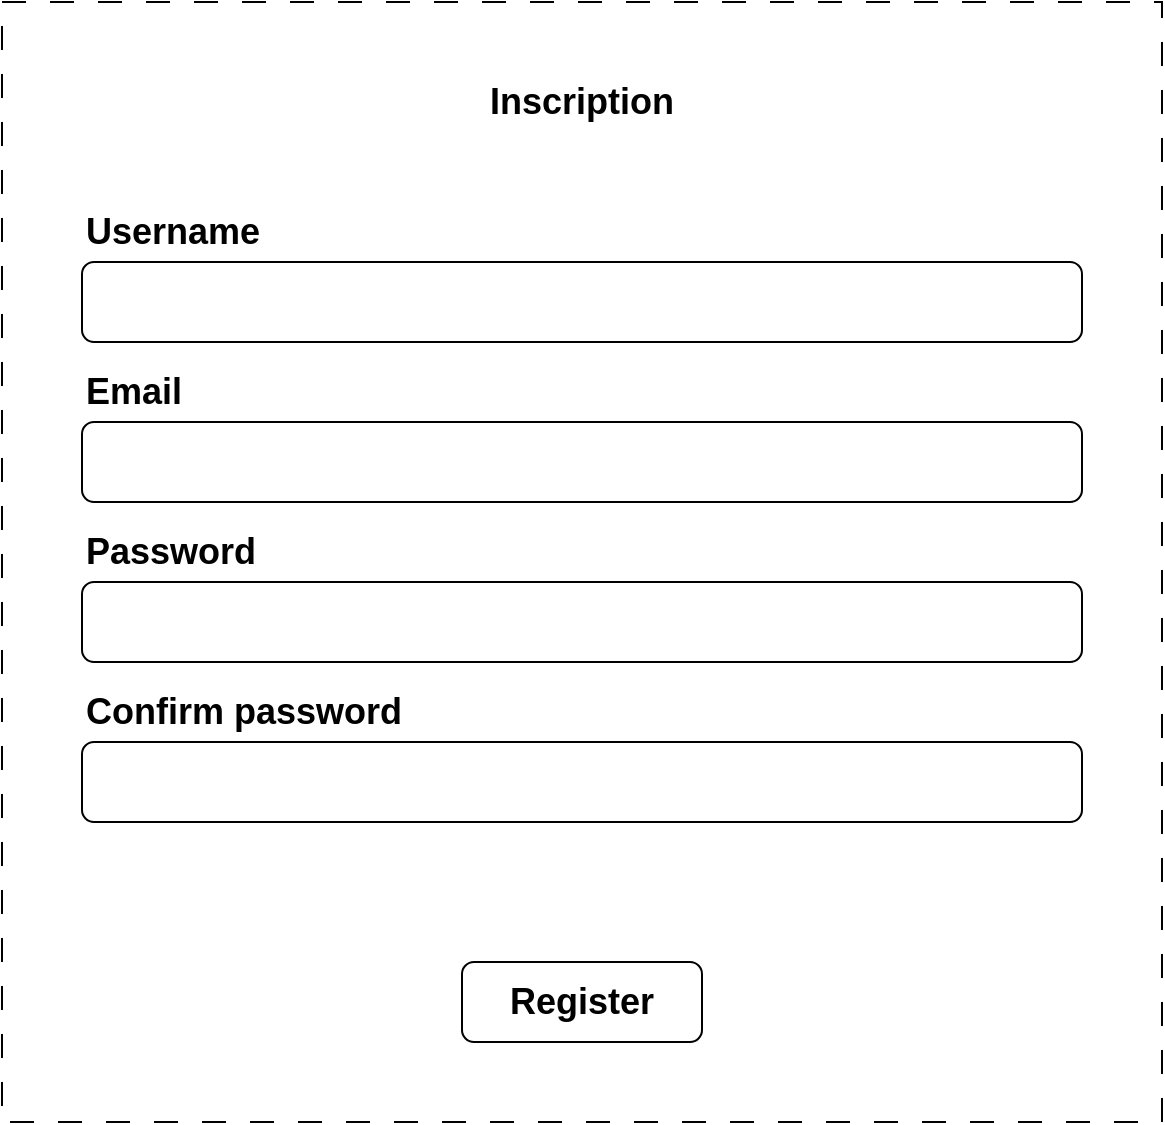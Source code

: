 <mxfile>
    <diagram id="_QdZkbSk5EzF3d8l_iaZ" name="Sign in formular">
        <mxGraphModel dx="2619" dy="1219" grid="1" gridSize="10" guides="1" tooltips="1" connect="1" arrows="1" fold="1" page="1" pageScale="1" pageWidth="827" pageHeight="1169" math="0" shadow="0">
            <root>
                <mxCell id="0"/>
                <mxCell id="1" parent="0"/>
                <mxCell id="0Mq9SrcqbyMh0J2Xj9vl-1" value="" style="rounded=0;whiteSpace=wrap;html=1;fillColor=none;dashed=1;dashPattern=12 12;" parent="1" vertex="1">
                    <mxGeometry x="120" y="280" width="580" height="560" as="geometry"/>
                </mxCell>
                <mxCell id="0Mq9SrcqbyMh0J2Xj9vl-2" value="&lt;font style=&quot;font-size: 18px;&quot;&gt;&lt;b style=&quot;&quot;&gt;Inscription&lt;/b&gt;&lt;/font&gt;" style="rounded=1;whiteSpace=wrap;html=1;fillColor=none;strokeColor=none;" parent="1" vertex="1">
                    <mxGeometry x="180" y="300" width="460" height="60" as="geometry"/>
                </mxCell>
                <mxCell id="0Mq9SrcqbyMh0J2Xj9vl-9" value="" style="group" parent="1" vertex="1" connectable="0">
                    <mxGeometry x="160" y="380" width="500" height="70" as="geometry"/>
                </mxCell>
                <mxCell id="0Mq9SrcqbyMh0J2Xj9vl-3" value="" style="rounded=1;whiteSpace=wrap;html=1;fillColor=none;" parent="0Mq9SrcqbyMh0J2Xj9vl-9" vertex="1">
                    <mxGeometry y="30" width="500" height="40" as="geometry"/>
                </mxCell>
                <mxCell id="0Mq9SrcqbyMh0J2Xj9vl-4" value="&lt;font style=&quot;font-size: 18px;&quot;&gt;&lt;b style=&quot;&quot;&gt;Username&lt;/b&gt;&lt;/font&gt;" style="text;html=1;align=left;verticalAlign=middle;whiteSpace=wrap;rounded=0;" parent="0Mq9SrcqbyMh0J2Xj9vl-9" vertex="1">
                    <mxGeometry width="80" height="30" as="geometry"/>
                </mxCell>
                <mxCell id="0Mq9SrcqbyMh0J2Xj9vl-10" value="" style="group" parent="1" vertex="1" connectable="0">
                    <mxGeometry x="160" y="460" width="500" height="70" as="geometry"/>
                </mxCell>
                <mxCell id="0Mq9SrcqbyMh0J2Xj9vl-11" value="" style="rounded=1;whiteSpace=wrap;html=1;fillColor=none;" parent="0Mq9SrcqbyMh0J2Xj9vl-10" vertex="1">
                    <mxGeometry y="30" width="500" height="40" as="geometry"/>
                </mxCell>
                <mxCell id="0Mq9SrcqbyMh0J2Xj9vl-12" value="&lt;font style=&quot;font-size: 18px;&quot;&gt;&lt;b style=&quot;&quot;&gt;Email&lt;/b&gt;&lt;/font&gt;" style="text;html=1;align=left;verticalAlign=middle;whiteSpace=wrap;rounded=0;" parent="0Mq9SrcqbyMh0J2Xj9vl-10" vertex="1">
                    <mxGeometry width="80" height="30" as="geometry"/>
                </mxCell>
                <mxCell id="0Mq9SrcqbyMh0J2Xj9vl-13" value="" style="group" parent="1" vertex="1" connectable="0">
                    <mxGeometry x="160" y="540" width="500" height="70" as="geometry"/>
                </mxCell>
                <mxCell id="0Mq9SrcqbyMh0J2Xj9vl-14" value="" style="rounded=1;whiteSpace=wrap;html=1;fillColor=none;" parent="0Mq9SrcqbyMh0J2Xj9vl-13" vertex="1">
                    <mxGeometry y="30" width="500" height="40" as="geometry"/>
                </mxCell>
                <mxCell id="0Mq9SrcqbyMh0J2Xj9vl-15" value="&lt;font style=&quot;font-size: 18px;&quot;&gt;&lt;b style=&quot;&quot;&gt;Password&lt;/b&gt;&lt;/font&gt;" style="text;html=1;align=left;verticalAlign=middle;whiteSpace=wrap;rounded=0;" parent="0Mq9SrcqbyMh0J2Xj9vl-13" vertex="1">
                    <mxGeometry width="80" height="30" as="geometry"/>
                </mxCell>
                <mxCell id="0Mq9SrcqbyMh0J2Xj9vl-16" value="" style="group" parent="1" vertex="1" connectable="0">
                    <mxGeometry x="160" y="620" width="500" height="70" as="geometry"/>
                </mxCell>
                <mxCell id="0Mq9SrcqbyMh0J2Xj9vl-17" value="" style="rounded=1;whiteSpace=wrap;html=1;fillColor=none;" parent="0Mq9SrcqbyMh0J2Xj9vl-16" vertex="1">
                    <mxGeometry y="30" width="500" height="40" as="geometry"/>
                </mxCell>
                <mxCell id="0Mq9SrcqbyMh0J2Xj9vl-18" value="&lt;font style=&quot;font-size: 18px;&quot;&gt;&lt;b style=&quot;&quot;&gt;Confirm password&lt;/b&gt;&lt;/font&gt;" style="text;html=1;align=left;verticalAlign=middle;whiteSpace=wrap;rounded=0;" parent="0Mq9SrcqbyMh0J2Xj9vl-16" vertex="1">
                    <mxGeometry width="170" height="30" as="geometry"/>
                </mxCell>
                <mxCell id="0Mq9SrcqbyMh0J2Xj9vl-19" value="&lt;font style=&quot;font-size: 18px;&quot;&gt;&lt;b style=&quot;&quot;&gt;Register&lt;/b&gt;&lt;/font&gt;" style="rounded=1;whiteSpace=wrap;html=1;fillColor=none;" parent="1" vertex="1">
                    <mxGeometry x="350" y="760" width="120" height="40" as="geometry"/>
                </mxCell>
            </root>
        </mxGraphModel>
    </diagram>
    <diagram id="a5q8Db3jO8Ce3XzCRfkV" name="Create character formular">
        <mxGraphModel dx="2619" dy="1219" grid="1" gridSize="10" guides="1" tooltips="1" connect="1" arrows="1" fold="1" page="1" pageScale="1" pageWidth="827" pageHeight="1169" math="0" shadow="0">
            <root>
                <mxCell id="0"/>
                <mxCell id="1" parent="0"/>
                <mxCell id="Rx_zkPt7mLb9L7ua_0xA-2" value="" style="group;strokeColor=none;" parent="1" vertex="1" connectable="0">
                    <mxGeometry x="84" y="105" width="660" height="1020" as="geometry"/>
                </mxCell>
                <mxCell id="hdz6LkJs9ooYk4oh0zCT-1" value="" style="rounded=0;whiteSpace=wrap;html=1;fillColor=none;strokeColor=default;dashed=1;dashPattern=12 12;" parent="Rx_zkPt7mLb9L7ua_0xA-2" vertex="1">
                    <mxGeometry width="660" height="1020" as="geometry"/>
                </mxCell>
                <mxCell id="hdz6LkJs9ooYk4oh0zCT-2" value="&lt;font style=&quot;font-size: 18px;&quot;&gt;&lt;b style=&quot;&quot;&gt;New character&lt;/b&gt;&lt;/font&gt;" style="rounded=1;whiteSpace=wrap;html=1;fillColor=none;strokeColor=none;" parent="Rx_zkPt7mLb9L7ua_0xA-2" vertex="1">
                    <mxGeometry x="75" y="14.998" width="510" height="80.447" as="geometry"/>
                </mxCell>
                <mxCell id="Rx_zkPt7mLb9L7ua_0xA-1" value="&lt;font style=&quot;font-size: 18px;&quot;&gt;&lt;b style=&quot;&quot;&gt;Create&lt;/b&gt;&lt;/font&gt;" style="rounded=1;whiteSpace=wrap;html=1;fillColor=none;" parent="Rx_zkPt7mLb9L7ua_0xA-2" vertex="1">
                    <mxGeometry x="270" y="944.996" width="120" height="53.631" as="geometry"/>
                </mxCell>
                <mxCell id="helb7fJqIWbLtDzlnOM7-42" value="" style="edgeStyle=none;html=1;" edge="1" parent="Rx_zkPt7mLb9L7ua_0xA-2" source="yId_ooQYnkK4q3Unv11r-3" target="hdz6LkJs9ooYk4oh0zCT-2">
                    <mxGeometry relative="1" as="geometry"/>
                </mxCell>
                <mxCell id="helb7fJqIWbLtDzlnOM7-9" value="" style="rounded=1;whiteSpace=wrap;html=1;fillColor=none;" vertex="1" parent="Rx_zkPt7mLb9L7ua_0xA-2">
                    <mxGeometry x="196" y="245" width="50" height="50" as="geometry"/>
                </mxCell>
                <mxCell id="helb7fJqIWbLtDzlnOM7-8" value="" style="rounded=1;whiteSpace=wrap;html=1;fillColor=none;" vertex="1" parent="Rx_zkPt7mLb9L7ua_0xA-2">
                    <mxGeometry x="340" y="245" width="50" height="50" as="geometry"/>
                </mxCell>
                <mxCell id="helb7fJqIWbLtDzlnOM7-7" value="" style="rounded=1;whiteSpace=wrap;html=1;fillColor=none;" vertex="1" parent="Rx_zkPt7mLb9L7ua_0xA-2">
                    <mxGeometry x="266" y="245" width="50" height="50" as="geometry"/>
                </mxCell>
                <mxCell id="helb7fJqIWbLtDzlnOM7-11" value="" style="rounded=1;whiteSpace=wrap;html=1;fillColor=none;" vertex="1" parent="Rx_zkPt7mLb9L7ua_0xA-2">
                    <mxGeometry x="486" y="245" width="50" height="50" as="geometry"/>
                </mxCell>
                <mxCell id="helb7fJqIWbLtDzlnOM7-10" value="" style="rounded=1;whiteSpace=wrap;html=1;fillColor=none;" vertex="1" parent="Rx_zkPt7mLb9L7ua_0xA-2">
                    <mxGeometry x="416" y="245" width="50" height="50" as="geometry"/>
                </mxCell>
                <mxCell id="helb7fJqIWbLtDzlnOM7-30" value="" style="rounded=1;whiteSpace=wrap;html=1;fillColor=none;" vertex="1" parent="Rx_zkPt7mLb9L7ua_0xA-2">
                    <mxGeometry x="555" y="305" width="50" height="50" as="geometry"/>
                </mxCell>
                <mxCell id="helb7fJqIWbLtDzlnOM7-29" value="" style="rounded=1;whiteSpace=wrap;html=1;fillColor=none;" vertex="1" parent="Rx_zkPt7mLb9L7ua_0xA-2">
                    <mxGeometry x="486" y="305" width="50" height="50" as="geometry"/>
                </mxCell>
                <mxCell id="helb7fJqIWbLtDzlnOM7-27" value="" style="rounded=1;whiteSpace=wrap;html=1;fillColor=none;" vertex="1" parent="Rx_zkPt7mLb9L7ua_0xA-2">
                    <mxGeometry x="340" y="305" width="50" height="50" as="geometry"/>
                </mxCell>
                <mxCell id="helb7fJqIWbLtDzlnOM7-26" value="" style="rounded=1;whiteSpace=wrap;html=1;fillColor=none;" vertex="1" parent="Rx_zkPt7mLb9L7ua_0xA-2">
                    <mxGeometry x="266" y="305" width="50" height="50" as="geometry"/>
                </mxCell>
                <mxCell id="helb7fJqIWbLtDzlnOM7-25" value="" style="rounded=1;whiteSpace=wrap;html=1;fillColor=none;" vertex="1" parent="Rx_zkPt7mLb9L7ua_0xA-2">
                    <mxGeometry x="196" y="305" width="50" height="50" as="geometry"/>
                </mxCell>
                <mxCell id="helb7fJqIWbLtDzlnOM7-32" value="" style="rounded=1;whiteSpace=wrap;html=1;fillColor=none;" vertex="1" parent="Rx_zkPt7mLb9L7ua_0xA-2">
                    <mxGeometry x="55" y="305" width="50" height="50" as="geometry"/>
                </mxCell>
                <mxCell id="helb7fJqIWbLtDzlnOM7-31" value="" style="rounded=1;whiteSpace=wrap;html=1;fillColor=none;" vertex="1" parent="Rx_zkPt7mLb9L7ua_0xA-2">
                    <mxGeometry x="126" y="305" width="50" height="50" as="geometry"/>
                </mxCell>
                <mxCell id="helb7fJqIWbLtDzlnOM7-36" value="" style="rounded=1;whiteSpace=wrap;html=1;fillColor=none;" vertex="1" parent="Rx_zkPt7mLb9L7ua_0xA-2">
                    <mxGeometry x="236" y="365" width="50" height="50" as="geometry"/>
                </mxCell>
                <mxCell id="helb7fJqIWbLtDzlnOM7-4" value="&lt;b style=&quot;&quot;&gt;&lt;font style=&quot;font-size: 18px;&quot;&gt;Breed&lt;/font&gt;&lt;/b&gt;" style="text;html=1;align=center;verticalAlign=middle;whiteSpace=wrap;rounded=0;" vertex="1" parent="Rx_zkPt7mLb9L7ua_0xA-2">
                    <mxGeometry x="286" y="195" width="88" height="40" as="geometry"/>
                </mxCell>
                <mxCell id="helb7fJqIWbLtDzlnOM7-12" value="" style="rounded=1;whiteSpace=wrap;html=1;fillColor=none;" vertex="1" parent="Rx_zkPt7mLb9L7ua_0xA-2">
                    <mxGeometry x="555" y="245" width="50" height="50" as="geometry"/>
                </mxCell>
                <mxCell id="helb7fJqIWbLtDzlnOM7-14" value="&lt;font style=&quot;font-size: 10px;&quot;&gt;miniature&lt;/font&gt;" style="rounded=1;whiteSpace=wrap;html=1;fillColor=none;" vertex="1" parent="Rx_zkPt7mLb9L7ua_0xA-2">
                    <mxGeometry x="55" y="245" width="50" height="50" as="geometry"/>
                </mxCell>
                <mxCell id="helb7fJqIWbLtDzlnOM7-6" value="" style="rounded=1;whiteSpace=wrap;html=1;fillColor=none;" vertex="1" parent="Rx_zkPt7mLb9L7ua_0xA-2">
                    <mxGeometry x="126" y="245" width="50" height="50" as="geometry"/>
                </mxCell>
                <mxCell id="helb7fJqIWbLtDzlnOM7-28" value="" style="rounded=1;whiteSpace=wrap;html=1;fillColor=none;" vertex="1" parent="Rx_zkPt7mLb9L7ua_0xA-2">
                    <mxGeometry x="416" y="305" width="50" height="50" as="geometry"/>
                </mxCell>
                <mxCell id="helb7fJqIWbLtDzlnOM7-34" value="" style="rounded=1;whiteSpace=wrap;html=1;fillColor=none;" vertex="1" parent="Rx_zkPt7mLb9L7ua_0xA-2">
                    <mxGeometry x="305" y="365" width="50" height="50" as="geometry"/>
                </mxCell>
                <mxCell id="helb7fJqIWbLtDzlnOM7-35" value="" style="rounded=1;whiteSpace=wrap;html=1;fillColor=none;" vertex="1" parent="Rx_zkPt7mLb9L7ua_0xA-2">
                    <mxGeometry x="374" y="365" width="50" height="50" as="geometry"/>
                </mxCell>
                <mxCell id="helb7fJqIWbLtDzlnOM7-37" value="&lt;span style=&quot;font-size: 18px;&quot;&gt;&lt;b&gt;Sex&lt;/b&gt;&lt;/span&gt;" style="text;html=1;align=center;verticalAlign=middle;whiteSpace=wrap;rounded=0;" vertex="1" parent="Rx_zkPt7mLb9L7ua_0xA-2">
                    <mxGeometry x="286" y="435" width="88" height="40" as="geometry"/>
                </mxCell>
                <mxCell id="helb7fJqIWbLtDzlnOM7-38" value="icon" style="rounded=1;whiteSpace=wrap;html=1;fillColor=none;" vertex="1" parent="Rx_zkPt7mLb9L7ua_0xA-2">
                    <mxGeometry x="266" y="480" width="50" height="50" as="geometry"/>
                </mxCell>
                <mxCell id="helb7fJqIWbLtDzlnOM7-39" value="" style="rounded=1;whiteSpace=wrap;html=1;fillColor=none;" vertex="1" parent="Rx_zkPt7mLb9L7ua_0xA-2">
                    <mxGeometry x="346" y="480" width="50" height="50" as="geometry"/>
                </mxCell>
                <mxCell id="helb7fJqIWbLtDzlnOM7-45" value="" style="group" vertex="1" connectable="0" parent="Rx_zkPt7mLb9L7ua_0xA-2">
                    <mxGeometry x="55" y="95.449" width="550" height="93.855" as="geometry"/>
                </mxCell>
                <mxCell id="yId_ooQYnkK4q3Unv11r-1" value="" style="group" parent="helb7fJqIWbLtDzlnOM7-45" vertex="1" connectable="0">
                    <mxGeometry width="550" height="93.855" as="geometry"/>
                </mxCell>
                <mxCell id="yId_ooQYnkK4q3Unv11r-2" value="" style="rounded=1;whiteSpace=wrap;html=1;fillColor=none;" parent="yId_ooQYnkK4q3Unv11r-1" vertex="1">
                    <mxGeometry y="40.22" width="550" height="39.78" as="geometry"/>
                </mxCell>
                <mxCell id="yId_ooQYnkK4q3Unv11r-3" value="&lt;b style=&quot;&quot;&gt;&lt;font style=&quot;font-size: 18px;&quot;&gt;Name&lt;/font&gt;&lt;/b&gt;" style="text;html=1;align=center;verticalAlign=middle;whiteSpace=wrap;rounded=0;" parent="helb7fJqIWbLtDzlnOM7-45" vertex="1">
                    <mxGeometry x="231" y="1.421e-14" width="88" height="40.223" as="geometry"/>
                </mxCell>
                <mxCell id="helb7fJqIWbLtDzlnOM7-46" value="" style="group" vertex="1" connectable="0" parent="Rx_zkPt7mLb9L7ua_0xA-2">
                    <mxGeometry x="55" y="534.999" width="550" height="93.855" as="geometry"/>
                </mxCell>
                <mxCell id="helb7fJqIWbLtDzlnOM7-47" value="" style="group" vertex="1" connectable="0" parent="helb7fJqIWbLtDzlnOM7-46">
                    <mxGeometry width="550" height="93.855" as="geometry"/>
                </mxCell>
                <mxCell id="helb7fJqIWbLtDzlnOM7-48" value="" style="rounded=1;whiteSpace=wrap;html=1;fillColor=none;" vertex="1" parent="helb7fJqIWbLtDzlnOM7-47">
                    <mxGeometry y="40.22" width="550" height="39.78" as="geometry"/>
                </mxCell>
                <mxCell id="helb7fJqIWbLtDzlnOM7-49" value="&lt;b style=&quot;&quot;&gt;&lt;font style=&quot;font-size: 18px;&quot;&gt;Level&lt;/font&gt;&lt;/b&gt;&lt;span style=&quot;font-family: monospace; font-size: 0px; text-align: start; text-wrap-mode: nowrap;&quot;&gt;%3CmxGraphModel%3E%3Croot%3E%3CmxCell%20id%3D%220%22%2F%3E%3CmxCell%20id%3D%221%22%20parent%3D%220%22%2F%3E%3CmxCell%20id%3D%222%22%20value%3D%22%22%20style%3D%22group%22%20vertex%3D%221%22%20connectable%3D%220%22%20parent%3D%221%22%3E%3CmxGeometry%20x%3D%22139%22%20y%3D%22200.449%22%20width%3D%22550%22%20height%3D%2293.855%22%20as%3D%22geometry%22%2F%3E%3C%2FmxCell%3E%3CmxCell%20id%3D%223%22%20value%3D%22%22%20style%3D%22group%22%20vertex%3D%221%22%20connectable%3D%220%22%20parent%3D%222%22%3E%3CmxGeometry%20width%3D%22550%22%20height%3D%2293.855%22%20as%3D%22geometry%22%2F%3E%3C%2FmxCell%3E%3CmxCell%20id%3D%224%22%20value%3D%22%22%20style%3D%22rounded%3D1%3BwhiteSpace%3Dwrap%3Bhtml%3D1%3BfillColor%3Dnone%3B%22%20vertex%3D%221%22%20parent%3D%223%22%3E%3CmxGeometry%20y%3D%2240.22%22%20width%3D%22550%22%20height%3D%2239.78%22%20as%3D%22geometry%22%2F%3E%3C%2FmxCell%3E%3CmxCell%20id%3D%225%22%20value%3D%22%26lt%3Bb%20style%3D%26quot%3B%26quot%3B%26gt%3B%26lt%3Bfont%20style%3D%26quot%3Bfont-size%3A%2018px%3B%26quot%3B%26gt%3BName%26lt%3B%2Ffont%26gt%3B%26lt%3B%2Fb%26gt%3B%22%20style%3D%22text%3Bhtml%3D1%3Balign%3Dcenter%3BverticalAlign%3Dmiddle%3BwhiteSpace%3Dwrap%3Brounded%3D0%3B%22%20vertex%3D%221%22%20parent%3D%222%22%3E%3CmxGeometry%20x%3D%22231%22%20y%3D%221.421e-14%22%20width%3D%2288%22%20height%3D%2240.223%22%20as%3D%22geometry%22%2F%3E%3C%2FmxCell%3E%3C%2Froot%3E%3C%2FmxGraphModel%3E&lt;/span&gt;" style="text;html=1;align=center;verticalAlign=middle;whiteSpace=wrap;rounded=0;" vertex="1" parent="helb7fJqIWbLtDzlnOM7-46">
                    <mxGeometry x="231" y="1.421e-14" width="88" height="40.223" as="geometry"/>
                </mxCell>
                <mxCell id="helb7fJqIWbLtDzlnOM7-50" value="" style="group" vertex="1" connectable="0" parent="Rx_zkPt7mLb9L7ua_0xA-2">
                    <mxGeometry x="55" y="624.999" width="550" height="93.855" as="geometry"/>
                </mxCell>
                <mxCell id="helb7fJqIWbLtDzlnOM7-51" value="" style="group" vertex="1" connectable="0" parent="helb7fJqIWbLtDzlnOM7-50">
                    <mxGeometry width="550" height="93.855" as="geometry"/>
                </mxCell>
                <mxCell id="helb7fJqIWbLtDzlnOM7-52" value="" style="rounded=1;whiteSpace=wrap;html=1;fillColor=none;" vertex="1" parent="helb7fJqIWbLtDzlnOM7-51">
                    <mxGeometry y="40.22" width="550" height="39.78" as="geometry"/>
                </mxCell>
                <mxCell id="dU0NIrSi3byDEx4ubJPZ-1" value="" style="endArrow=none;html=1;entryX=0.984;entryY=0.5;entryDx=0;entryDy=0;entryPerimeter=0;exitX=0.947;exitY=0.5;exitDx=0;exitDy=0;exitPerimeter=0;rounded=0;curved=0;" edge="1" parent="helb7fJqIWbLtDzlnOM7-51">
                    <mxGeometry width="50" height="50" relative="1" as="geometry">
                        <mxPoint x="510.085" y="54.315" as="sourcePoint"/>
                        <mxPoint x="530.003" y="54.315" as="targetPoint"/>
                        <Array as="points">
                            <mxPoint x="520.02" y="65.907"/>
                        </Array>
                    </mxGeometry>
                </mxCell>
                <mxCell id="helb7fJqIWbLtDzlnOM7-53" value="&lt;b style=&quot;&quot;&gt;&lt;font style=&quot;font-size: 18px;&quot;&gt;Server&lt;/font&gt;&lt;/b&gt;" style="text;html=1;align=center;verticalAlign=middle;whiteSpace=wrap;rounded=0;" vertex="1" parent="helb7fJqIWbLtDzlnOM7-50">
                    <mxGeometry x="231" y="1.421e-14" width="88" height="40.223" as="geometry"/>
                </mxCell>
                <mxCell id="helb7fJqIWbLtDzlnOM7-54" value="" style="group" vertex="1" connectable="0" parent="Rx_zkPt7mLb9L7ua_0xA-2">
                    <mxGeometry x="55" y="718.849" width="550" height="93.855" as="geometry"/>
                </mxCell>
                <mxCell id="helb7fJqIWbLtDzlnOM7-55" value="" style="group" vertex="1" connectable="0" parent="helb7fJqIWbLtDzlnOM7-54">
                    <mxGeometry width="550" height="93.855" as="geometry"/>
                </mxCell>
                <mxCell id="helb7fJqIWbLtDzlnOM7-56" value="" style="rounded=1;whiteSpace=wrap;html=1;fillColor=none;" vertex="1" parent="helb7fJqIWbLtDzlnOM7-55">
                    <mxGeometry y="40.22" width="550" height="39.78" as="geometry"/>
                </mxCell>
                <mxCell id="dU0NIrSi3byDEx4ubJPZ-2" value="" style="endArrow=none;html=1;entryX=0.984;entryY=0.5;entryDx=0;entryDy=0;entryPerimeter=0;exitX=0.947;exitY=0.5;exitDx=0;exitDy=0;exitPerimeter=0;rounded=0;curved=0;" edge="1" parent="helb7fJqIWbLtDzlnOM7-55">
                    <mxGeometry width="50" height="50" relative="1" as="geometry">
                        <mxPoint x="510.085" y="54.315" as="sourcePoint"/>
                        <mxPoint x="530.003" y="54.315" as="targetPoint"/>
                        <Array as="points">
                            <mxPoint x="520.02" y="65.907"/>
                        </Array>
                    </mxGeometry>
                </mxCell>
                <mxCell id="helb7fJqIWbLtDzlnOM7-57" value="&lt;b style=&quot;&quot;&gt;&lt;font style=&quot;font-size: 18px;&quot;&gt;Alignment&lt;/font&gt;&lt;/b&gt;" style="text;html=1;align=center;verticalAlign=middle;whiteSpace=wrap;rounded=0;" vertex="1" parent="helb7fJqIWbLtDzlnOM7-54">
                    <mxGeometry x="231" y="1.421e-14" width="88" height="40.223" as="geometry"/>
                </mxCell>
                <mxCell id="helb7fJqIWbLtDzlnOM7-58" value="" style="group" vertex="1" connectable="0" parent="Rx_zkPt7mLb9L7ua_0xA-2">
                    <mxGeometry x="55" y="814.999" width="550" height="93.855" as="geometry"/>
                </mxCell>
                <mxCell id="helb7fJqIWbLtDzlnOM7-59" value="" style="group" vertex="1" connectable="0" parent="helb7fJqIWbLtDzlnOM7-58">
                    <mxGeometry width="550" height="93.855" as="geometry"/>
                </mxCell>
                <mxCell id="helb7fJqIWbLtDzlnOM7-60" value="" style="rounded=1;whiteSpace=wrap;html=1;fillColor=none;" vertex="1" parent="helb7fJqIWbLtDzlnOM7-59">
                    <mxGeometry y="40.22" width="550" height="39.78" as="geometry"/>
                </mxCell>
                <mxCell id="helb7fJqIWbLtDzlnOM7-61" value="&lt;b style=&quot;&quot;&gt;&lt;font style=&quot;font-size: 18px;&quot;&gt;Stuff&lt;/font&gt;&lt;/b&gt;" style="text;html=1;align=center;verticalAlign=middle;whiteSpace=wrap;rounded=0;" vertex="1" parent="helb7fJqIWbLtDzlnOM7-58">
                    <mxGeometry x="231" y="1.421e-14" width="88" height="40.223" as="geometry"/>
                </mxCell>
            </root>
        </mxGraphModel>
    </diagram>
    <diagram id="lWshG8tkQZNOWN-XAALz" name="Create event formular">
        <mxGraphModel dx="2619" dy="1219" grid="1" gridSize="10" guides="1" tooltips="1" connect="1" arrows="1" fold="1" page="1" pageScale="1" pageWidth="827" pageHeight="1169" math="0" shadow="0">
            <root>
                <mxCell id="0"/>
                <mxCell id="1" parent="0"/>
                <mxCell id="TQ0X8SdxI20hVZ8ALKdX-4" value="" style="group" parent="1" vertex="1" connectable="0">
                    <mxGeometry x="92" y="170" width="646" height="830.0" as="geometry"/>
                </mxCell>
                <mxCell id="yZfg2o30o9O8EdkErz0c-2" value="" style="rounded=0;whiteSpace=wrap;html=1;fillColor=none;strokeColor=default;dashed=1;dashPattern=12 12;container=0;" parent="TQ0X8SdxI20hVZ8ALKdX-4" vertex="1">
                    <mxGeometry width="646" height="830.0" as="geometry"/>
                </mxCell>
                <mxCell id="yZfg2o30o9O8EdkErz0c-3" value="&lt;font style=&quot;font-size: 18px;&quot;&gt;&lt;b style=&quot;&quot;&gt;New Event&lt;/b&gt;&lt;/font&gt;" style="rounded=1;whiteSpace=wrap;html=1;fillColor=none;strokeColor=none;container=0;" parent="TQ0X8SdxI20hVZ8ALKdX-4" vertex="1">
                    <mxGeometry x="65.409" y="22.133" width="499.182" height="69.553" as="geometry"/>
                </mxCell>
                <mxCell id="yZfg2o30o9O8EdkErz0c-25" value="&lt;font style=&quot;font-size: 18px;&quot;&gt;&lt;b style=&quot;&quot;&gt;Create&lt;/b&gt;&lt;/font&gt;" style="rounded=1;whiteSpace=wrap;html=1;fillColor=none;container=0;" parent="TQ0X8SdxI20hVZ8ALKdX-4" vertex="1">
                    <mxGeometry x="263" y="770" width="117.45" height="38.53" as="geometry"/>
                </mxCell>
                <mxCell id="yZfg2o30o9O8EdkErz0c-5" value="" style="rounded=1;whiteSpace=wrap;html=1;fillColor=none;container=0;" parent="TQ0X8SdxI20hVZ8ALKdX-4" vertex="1">
                    <mxGeometry x="45.83" y="109.996" width="538.33" height="40.834" as="geometry"/>
                </mxCell>
                <mxCell id="yZfg2o30o9O8EdkErz0c-6" value="&lt;b style=&quot;&quot;&gt;&lt;font style=&quot;font-size: 18px;&quot;&gt;Title&lt;/font&gt;&lt;/b&gt;" style="text;html=1;align=left;verticalAlign=middle;whiteSpace=wrap;rounded=0;container=0;" parent="TQ0X8SdxI20hVZ8ALKdX-4" vertex="1">
                    <mxGeometry x="45.83" y="79.37" width="86.133" height="30.626" as="geometry"/>
                </mxCell>
                <mxCell id="yZfg2o30o9O8EdkErz0c-8" value="" style="rounded=1;whiteSpace=wrap;html=1;fillColor=none;container=0;" parent="TQ0X8SdxI20hVZ8ALKdX-4" vertex="1">
                    <mxGeometry x="45.81" y="194.77" width="538.33" height="42.11" as="geometry"/>
                </mxCell>
                <mxCell id="yZfg2o30o9O8EdkErz0c-9" value="&lt;b style=&quot;&quot;&gt;&lt;font style=&quot;font-size: 18px;&quot;&gt;Tag&lt;/font&gt;&lt;/b&gt;" style="text;html=1;align=left;verticalAlign=middle;whiteSpace=wrap;rounded=0;container=0;" parent="TQ0X8SdxI20hVZ8ALKdX-4" vertex="1">
                    <mxGeometry x="45.833" y="159.998" width="86.133" height="34.777" as="geometry"/>
                </mxCell>
                <mxCell id="yZfg2o30o9O8EdkErz0c-10" value="" style="endArrow=none;html=1;entryX=0.984;entryY=0.5;entryDx=0;entryDy=0;entryPerimeter=0;exitX=0.947;exitY=0.5;exitDx=0;exitDy=0;exitPerimeter=0;rounded=0;curved=0;" parent="TQ0X8SdxI20hVZ8ALKdX-4" edge="1">
                    <mxGeometry width="50" height="50" relative="1" as="geometry">
                        <mxPoint x="555.635" y="210.033" as="sourcePoint"/>
                        <mxPoint x="575.553" y="210.033" as="targetPoint"/>
                        <Array as="points">
                            <mxPoint x="565.57" y="221.625"/>
                        </Array>
                    </mxGeometry>
                </mxCell>
                <mxCell id="yZfg2o30o9O8EdkErz0c-12" value="" style="rounded=1;whiteSpace=wrap;html=1;fillColor=none;container=0;" parent="TQ0X8SdxI20hVZ8ALKdX-4" vertex="1">
                    <mxGeometry x="45.83" y="374.78" width="538.33" height="38.48" as="geometry"/>
                </mxCell>
                <mxCell id="yZfg2o30o9O8EdkErz0c-13" value="&lt;b style=&quot;&quot;&gt;&lt;font style=&quot;font-size: 18px;&quot;&gt;Date&lt;/font&gt;&lt;/b&gt;" style="text;html=1;align=left;verticalAlign=middle;whiteSpace=wrap;rounded=0;container=0;" parent="TQ0X8SdxI20hVZ8ALKdX-4" vertex="1">
                    <mxGeometry x="45.833" y="339.999" width="86.133" height="34.777" as="geometry"/>
                </mxCell>
                <mxCell id="yZfg2o30o9O8EdkErz0c-14" value="" style="endArrow=none;html=1;entryX=0.984;entryY=0.5;entryDx=0;entryDy=0;entryPerimeter=0;exitX=0.947;exitY=0.5;exitDx=0;exitDy=0;exitPerimeter=0;rounded=0;curved=0;" parent="TQ0X8SdxI20hVZ8ALKdX-4" edge="1">
                    <mxGeometry width="50" height="50" relative="1" as="geometry">
                        <mxPoint x="555.635" y="298.973" as="sourcePoint"/>
                        <mxPoint x="575.553" y="298.973" as="targetPoint"/>
                        <Array as="points">
                            <mxPoint x="565.57" y="310.566"/>
                        </Array>
                    </mxGeometry>
                </mxCell>
                <mxCell id="yZfg2o30o9O8EdkErz0c-16" value="" style="rounded=1;whiteSpace=wrap;html=1;fillColor=none;container=0;" parent="TQ0X8SdxI20hVZ8ALKdX-4" vertex="1">
                    <mxGeometry x="45.8" y="550" width="538.33" height="36.36" as="geometry"/>
                </mxCell>
                <mxCell id="yZfg2o30o9O8EdkErz0c-17" value="&lt;b style=&quot;&quot;&gt;&lt;font style=&quot;font-size: 18px;&quot;&gt;Max players&lt;/font&gt;&lt;/b&gt;" style="text;html=1;align=left;verticalAlign=middle;whiteSpace=wrap;rounded=0;container=0;" parent="TQ0X8SdxI20hVZ8ALKdX-4" vertex="1">
                    <mxGeometry x="45.83" y="515.22" width="124.17" height="34.78" as="geometry"/>
                </mxCell>
                <mxCell id="yZfg2o30o9O8EdkErz0c-18" value="" style="endArrow=none;html=1;entryX=0.984;entryY=0.5;entryDx=0;entryDy=0;entryPerimeter=0;exitX=0.947;exitY=0.5;exitDx=0;exitDy=0;exitPerimeter=0;rounded=0;curved=0;" parent="TQ0X8SdxI20hVZ8ALKdX-4" edge="1">
                    <mxGeometry width="50" height="50" relative="1" as="geometry">
                        <mxPoint x="555.635" y="562.384" as="sourcePoint"/>
                        <mxPoint x="575.553" y="562.384" as="targetPoint"/>
                        <Array as="points">
                            <mxPoint x="565.57" y="573.976"/>
                        </Array>
                    </mxGeometry>
                </mxCell>
                <mxCell id="yZfg2o30o9O8EdkErz0c-23" value="" style="rounded=1;whiteSpace=wrap;html=1;fillColor=none;container=0;" parent="TQ0X8SdxI20hVZ8ALKdX-4" vertex="1">
                    <mxGeometry x="45.81" y="284.77" width="538.33" height="40" as="geometry"/>
                </mxCell>
                <mxCell id="yZfg2o30o9O8EdkErz0c-24" value="&lt;b style=&quot;&quot;&gt;&lt;font style=&quot;font-size: 18px;&quot;&gt;Server&lt;/font&gt;&lt;/b&gt;" style="text;html=1;align=left;verticalAlign=middle;whiteSpace=wrap;rounded=0;container=0;" parent="TQ0X8SdxI20hVZ8ALKdX-4" vertex="1">
                    <mxGeometry x="45.823" y="249.997" width="86.133" height="34.777" as="geometry"/>
                </mxCell>
                <mxCell id="kFUWP0AjVJPS5lmg6cDD-30" value="" style="rounded=1;whiteSpace=wrap;html=1;fillColor=none;container=0;" parent="TQ0X8SdxI20hVZ8ALKdX-4" vertex="1">
                    <mxGeometry x="45.803" y="630.005" width="538.333" height="120.162" as="geometry"/>
                </mxCell>
                <mxCell id="kFUWP0AjVJPS5lmg6cDD-31" value="&lt;b style=&quot;&quot;&gt;&lt;font style=&quot;font-size: 18px;&quot;&gt;Description&lt;/font&gt;&lt;/b&gt;" style="text;html=1;align=left;verticalAlign=middle;whiteSpace=wrap;rounded=0;container=0;" parent="TQ0X8SdxI20hVZ8ALKdX-4" vertex="1">
                    <mxGeometry x="45.803" y="595.223" width="86.133" height="34.777" as="geometry"/>
                </mxCell>
                <mxCell id="TQ0X8SdxI20hVZ8ALKdX-1" value="" style="rounded=1;whiteSpace=wrap;html=1;fillColor=none;container=0;" parent="TQ0X8SdxI20hVZ8ALKdX-4" vertex="1">
                    <mxGeometry x="45.84" y="464.78" width="538.33" height="38.48" as="geometry"/>
                </mxCell>
                <mxCell id="TQ0X8SdxI20hVZ8ALKdX-2" value="&lt;b style=&quot;&quot;&gt;&lt;font style=&quot;font-size: 18px;&quot;&gt;Duration&lt;/font&gt;&lt;/b&gt;" style="text;html=1;align=left;verticalAlign=middle;whiteSpace=wrap;rounded=0;container=0;" parent="TQ0X8SdxI20hVZ8ALKdX-4" vertex="1">
                    <mxGeometry x="45.833" y="429.999" width="86.133" height="34.777" as="geometry"/>
                </mxCell>
                <mxCell id="TQ0X8SdxI20hVZ8ALKdX-3" value="" style="endArrow=none;html=1;entryX=0.984;entryY=0.5;entryDx=0;entryDy=0;entryPerimeter=0;exitX=0.947;exitY=0.5;exitDx=0;exitDy=0;exitPerimeter=0;rounded=0;curved=0;" parent="TQ0X8SdxI20hVZ8ALKdX-4" edge="1">
                    <mxGeometry width="50" height="50" relative="1" as="geometry">
                        <mxPoint x="556.005" y="388.223" as="sourcePoint"/>
                        <mxPoint x="575.923" y="388.223" as="targetPoint"/>
                        <Array as="points">
                            <mxPoint x="565.94" y="399.815"/>
                        </Array>
                    </mxGeometry>
                </mxCell>
            </root>
        </mxGraphModel>
    </diagram>
</mxfile>